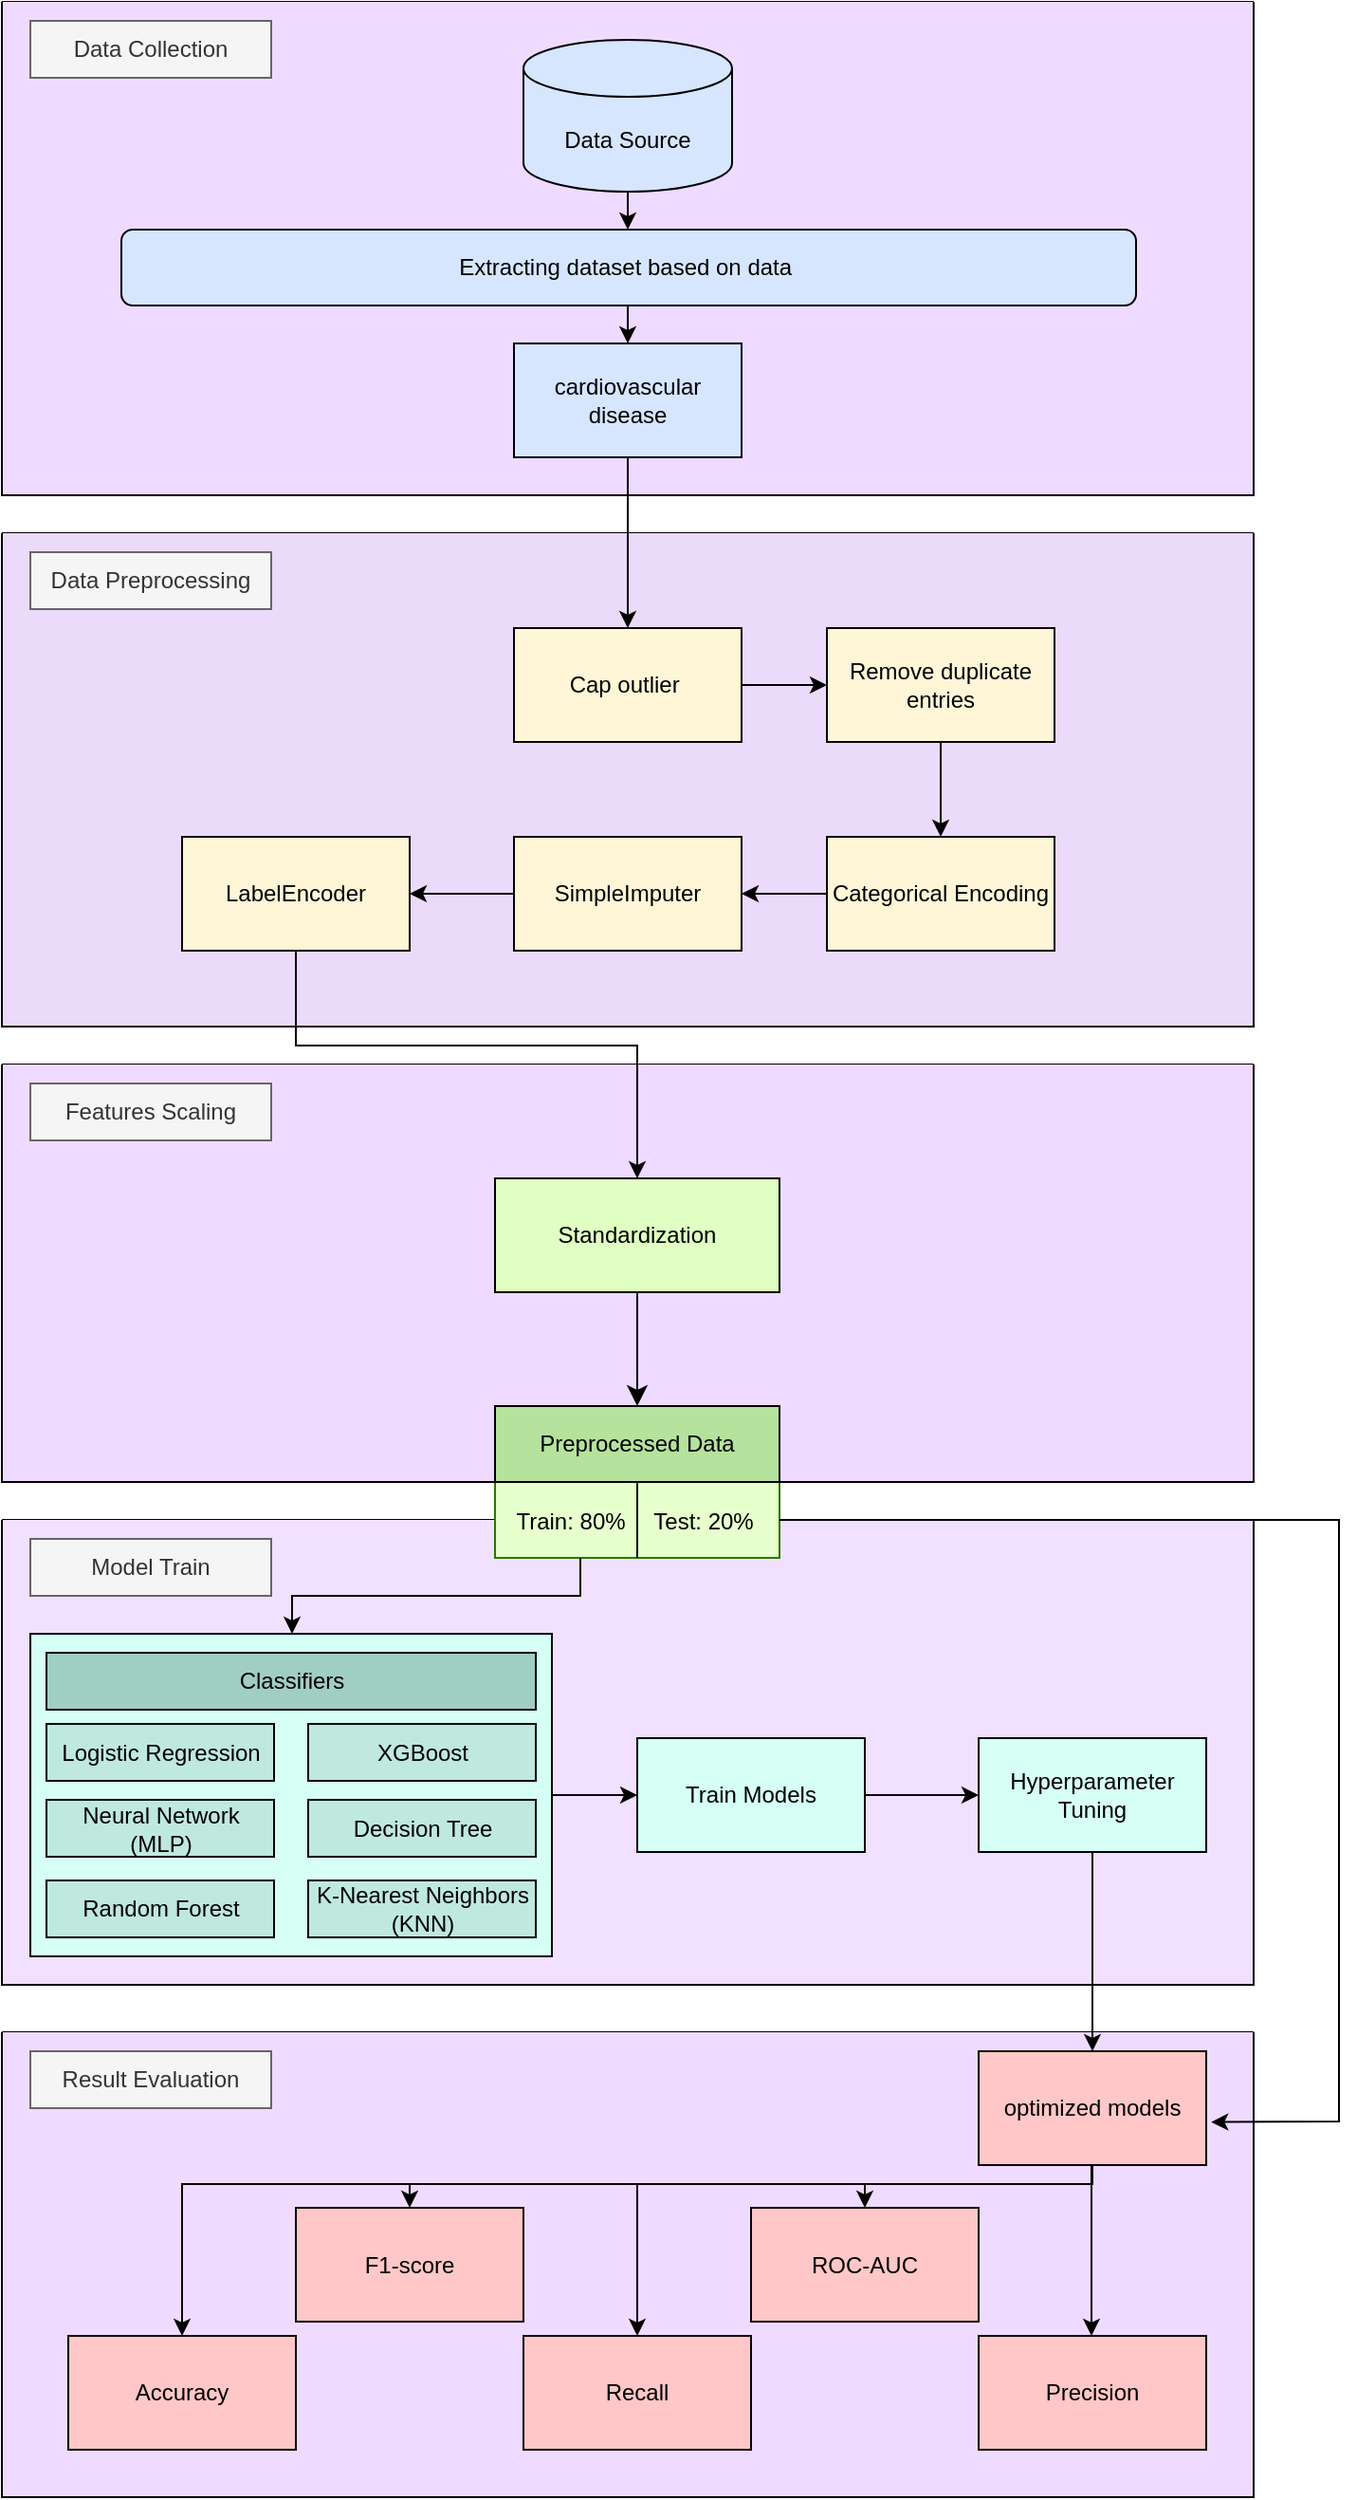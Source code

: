 <mxfile version="27.0.3">
  <diagram name="Page-1" id="PfKZMwIgy6VGALZis8Dc">
    <mxGraphModel dx="786" dy="451" grid="1" gridSize="10" guides="1" tooltips="1" connect="1" arrows="1" fold="1" page="1" pageScale="1" pageWidth="850" pageHeight="1100" math="0" shadow="0">
      <root>
        <mxCell id="0" />
        <mxCell id="1" parent="0" />
        <mxCell id="i6hXiYPeF73-tU8b1XCi-1" value="" style="swimlane;startSize=0;container=0;fillColor=light-dark(#f7e5ff, #ededed);swimlaneFillColor=light-dark(#f1e0ff, #ededed);" parent="1" vertex="1">
          <mxGeometry x="95" y="840" width="660" height="245" as="geometry" />
        </mxCell>
        <mxCell id="i6hXiYPeF73-tU8b1XCi-9" value="Model Train" style="text;html=1;align=center;verticalAlign=middle;whiteSpace=wrap;rounded=0;fillColor=#f5f5f5;fontColor=#333333;strokeColor=#666666;" parent="i6hXiYPeF73-tU8b1XCi-1" vertex="1">
          <mxGeometry x="15" y="10" width="127" height="30" as="geometry" />
        </mxCell>
        <mxCell id="i6hXiYPeF73-tU8b1XCi-32" value="" style="edgeStyle=orthogonalEdgeStyle;rounded=0;orthogonalLoop=1;jettySize=auto;html=1;" parent="i6hXiYPeF73-tU8b1XCi-1" source="i6hXiYPeF73-tU8b1XCi-11" target="i6hXiYPeF73-tU8b1XCi-31" edge="1">
          <mxGeometry relative="1" as="geometry" />
        </mxCell>
        <mxCell id="i6hXiYPeF73-tU8b1XCi-11" value="" style="rounded=0;whiteSpace=wrap;html=1;fillColor=light-dark(#d6fff5, #ededed);" parent="i6hXiYPeF73-tU8b1XCi-1" vertex="1">
          <mxGeometry x="15" y="60" width="275" height="170" as="geometry" />
        </mxCell>
        <mxCell id="i6hXiYPeF73-tU8b1XCi-12" value="Classifiers" style="rounded=0;whiteSpace=wrap;html=1;fillColor=light-dark(#a1cec3, #ededed);" parent="i6hXiYPeF73-tU8b1XCi-1" vertex="1">
          <mxGeometry x="23.5" y="70" width="258" height="30" as="geometry" />
        </mxCell>
        <mxCell id="i6hXiYPeF73-tU8b1XCi-13" value="&lt;span data-end=&quot;137&quot; data-start=&quot;114&quot;&gt;Logistic Regression&lt;/span&gt;" style="rounded=0;whiteSpace=wrap;html=1;fillColor=light-dark(#bfe8de, #EDEDED);" parent="i6hXiYPeF73-tU8b1XCi-1" vertex="1">
          <mxGeometry x="23.5" y="107.5" width="120" height="30" as="geometry" />
        </mxCell>
        <mxCell id="i6hXiYPeF73-tU8b1XCi-24" value="XGBoost" style="rounded=0;whiteSpace=wrap;html=1;fillColor=light-dark(#bfe8de, #EDEDED);" parent="i6hXiYPeF73-tU8b1XCi-1" vertex="1">
          <mxGeometry x="161.5" y="107.5" width="120" height="30" as="geometry" />
        </mxCell>
        <mxCell id="i6hXiYPeF73-tU8b1XCi-23" value="&lt;span data-end=&quot;700&quot; data-start=&quot;683&quot;&gt;Decision Tree&lt;/span&gt;" style="rounded=0;whiteSpace=wrap;html=1;fillColor=light-dark(#bfe8de, #EDEDED);" parent="i6hXiYPeF73-tU8b1XCi-1" vertex="1">
          <mxGeometry x="161.5" y="147.5" width="120" height="30" as="geometry" />
        </mxCell>
        <mxCell id="i6hXiYPeF73-tU8b1XCi-22" value="K-Nearest Neighbors (KNN)" style="rounded=0;whiteSpace=wrap;html=1;fillColor=light-dark(#bfe8de, #EDEDED);" parent="i6hXiYPeF73-tU8b1XCi-1" vertex="1">
          <mxGeometry x="161.5" y="190" width="120" height="30" as="geometry" />
        </mxCell>
        <mxCell id="i6hXiYPeF73-tU8b1XCi-21" value="Neural Network (MLP)" style="rounded=0;whiteSpace=wrap;html=1;fillColor=light-dark(#bfe8de, #EDEDED);" parent="i6hXiYPeF73-tU8b1XCi-1" vertex="1">
          <mxGeometry x="23.5" y="147.5" width="120" height="30" as="geometry" />
        </mxCell>
        <mxCell id="i6hXiYPeF73-tU8b1XCi-20" value="Random Forest" style="rounded=0;whiteSpace=wrap;html=1;fillColor=light-dark(#bfe8de, #EDEDED);" parent="i6hXiYPeF73-tU8b1XCi-1" vertex="1">
          <mxGeometry x="23.5" y="190" width="120" height="30" as="geometry" />
        </mxCell>
        <mxCell id="Agzg5IFcnS0c5Nz8dbDu-23" value="" style="edgeStyle=orthogonalEdgeStyle;rounded=0;orthogonalLoop=1;jettySize=auto;html=1;" edge="1" parent="i6hXiYPeF73-tU8b1XCi-1" source="i6hXiYPeF73-tU8b1XCi-31" target="Agzg5IFcnS0c5Nz8dbDu-22">
          <mxGeometry relative="1" as="geometry" />
        </mxCell>
        <mxCell id="i6hXiYPeF73-tU8b1XCi-31" value="&lt;font style=&quot;color: rgb(0, 0, 0);&quot;&gt;Train Models&lt;/font&gt;" style="rounded=0;whiteSpace=wrap;html=1;fillColor=light-dark(#d6fff5, #ffa7ff);fontColor=#ffffff;strokeColor=default;" parent="i6hXiYPeF73-tU8b1XCi-1" vertex="1">
          <mxGeometry x="335" y="115" width="120" height="60" as="geometry" />
        </mxCell>
        <mxCell id="Agzg5IFcnS0c5Nz8dbDu-22" value="Hyperparameter&#xa;Tuning" style="rounded=0;whiteSpace=wrap;fillColor=light-dark(#d6fff5, #ffa7ff);fontColor=light-dark(#000000, #121212);strokeColor=default;" vertex="1" parent="i6hXiYPeF73-tU8b1XCi-1">
          <mxGeometry x="515" y="115" width="120" height="60" as="geometry" />
        </mxCell>
        <mxCell id="j8199OsGkyXpgyM0app1-1" value="" style="swimlane;startSize=0;fillStyle=auto;fillColor=light-dark(#d6e6ff, #281D00);swimlaneFillColor=light-dark(#efdbff, #ededed);strokeColor=light-dark(#000000, #9577a3);gradientColor=none;" parent="1" vertex="1">
          <mxGeometry x="95" y="40" width="660" height="260" as="geometry" />
        </mxCell>
        <mxCell id="j8199OsGkyXpgyM0app1-18" value="" style="edgeStyle=orthogonalEdgeStyle;rounded=0;orthogonalLoop=1;jettySize=auto;html=1;entryX=0.5;entryY=0;entryDx=0;entryDy=0;" parent="j8199OsGkyXpgyM0app1-1" source="j8199OsGkyXpgyM0app1-2" target="j8199OsGkyXpgyM0app1-3" edge="1">
          <mxGeometry relative="1" as="geometry" />
        </mxCell>
        <mxCell id="j8199OsGkyXpgyM0app1-2" value="Data Source" style="shape=cylinder3;whiteSpace=wrap;html=1;boundedLbl=1;backgroundOutline=1;size=15;fillColor=light-dark(#d6e6ff, #24374b);gradientColor=none;" parent="j8199OsGkyXpgyM0app1-1" vertex="1">
          <mxGeometry x="275" y="20" width="110" height="80" as="geometry" />
        </mxCell>
        <mxCell id="j8199OsGkyXpgyM0app1-3" value="Extracting dataset based on data&amp;nbsp;" style="rounded=1;whiteSpace=wrap;html=1;fillColor=light-dark(#d6e6ff, #24374b);" parent="j8199OsGkyXpgyM0app1-1" vertex="1">
          <mxGeometry x="63" y="120" width="535" height="40" as="geometry" />
        </mxCell>
        <mxCell id="j8199OsGkyXpgyM0app1-5" value="&lt;span&gt;cardiovascular&lt;br&gt;disease&lt;/span&gt;" style="rounded=0;whiteSpace=wrap;html=1;fontFamily=Helvetica;fontSize=12;fillColor=light-dark(#d6e6ff, #281D00);" parent="j8199OsGkyXpgyM0app1-1" vertex="1">
          <mxGeometry x="270" y="180" width="120" height="60" as="geometry" />
        </mxCell>
        <mxCell id="j8199OsGkyXpgyM0app1-17" value="" style="endArrow=classic;html=1;rounded=0;entryX=0.5;entryY=0;entryDx=0;entryDy=0;" parent="j8199OsGkyXpgyM0app1-1" target="j8199OsGkyXpgyM0app1-5" edge="1">
          <mxGeometry width="50" height="50" relative="1" as="geometry">
            <mxPoint x="330" y="160" as="sourcePoint" />
            <mxPoint x="380" y="110" as="targetPoint" />
          </mxGeometry>
        </mxCell>
        <mxCell id="j8199OsGkyXpgyM0app1-26" value="&lt;div&gt;Data Collection&lt;/div&gt;" style="text;html=1;align=center;verticalAlign=middle;whiteSpace=wrap;rounded=0;fillColor=#f5f5f5;fontColor=#333333;strokeColor=#666666;" parent="j8199OsGkyXpgyM0app1-1" vertex="1">
          <mxGeometry x="15" y="10" width="127" height="30" as="geometry" />
        </mxCell>
        <mxCell id="j8199OsGkyXpgyM0app1-6" value="" style="swimlane;startSize=0;swimlaneFillColor=light-dark(#ecdafb, #ededed);" parent="1" vertex="1">
          <mxGeometry x="95" y="320" width="660" height="260" as="geometry" />
        </mxCell>
        <mxCell id="Agzg5IFcnS0c5Nz8dbDu-18" value="" style="edgeStyle=orthogonalEdgeStyle;rounded=0;orthogonalLoop=1;jettySize=auto;html=1;" edge="1" parent="j8199OsGkyXpgyM0app1-6" source="j8199OsGkyXpgyM0app1-9" target="Agzg5IFcnS0c5Nz8dbDu-9">
          <mxGeometry relative="1" as="geometry" />
        </mxCell>
        <mxCell id="j8199OsGkyXpgyM0app1-9" value="Remove duplicate entries" style="rounded=0;whiteSpace=wrap;html=1;fillColor=light-dark(#fef6d7, #281d00);" parent="j8199OsGkyXpgyM0app1-6" vertex="1">
          <mxGeometry x="435" y="50" width="120" height="60" as="geometry" />
        </mxCell>
        <mxCell id="Agzg5IFcnS0c5Nz8dbDu-16" value="" style="edgeStyle=orthogonalEdgeStyle;rounded=0;orthogonalLoop=1;jettySize=auto;html=1;" edge="1" parent="j8199OsGkyXpgyM0app1-6" source="j8199OsGkyXpgyM0app1-24" target="Agzg5IFcnS0c5Nz8dbDu-14">
          <mxGeometry relative="1" as="geometry" />
        </mxCell>
        <mxCell id="j8199OsGkyXpgyM0app1-24" value="&lt;span data-end=&quot;31&quot; data-start=&quot;14&quot;&gt;SimpleImputer&lt;/span&gt;" style="rounded=0;whiteSpace=wrap;html=1;fillColor=light-dark(#fef6d7, #543300);" parent="j8199OsGkyXpgyM0app1-6" vertex="1">
          <mxGeometry x="270" y="160" width="120" height="60" as="geometry" />
        </mxCell>
        <mxCell id="j8199OsGkyXpgyM0app1-27" value="&lt;div&gt;Data Preprocessing&lt;/div&gt;" style="text;html=1;align=center;verticalAlign=middle;whiteSpace=wrap;rounded=0;fillColor=#f5f5f5;fontColor=#333333;strokeColor=#666666;" parent="j8199OsGkyXpgyM0app1-6" vertex="1">
          <mxGeometry x="15" y="10" width="127" height="30" as="geometry" />
        </mxCell>
        <mxCell id="Agzg5IFcnS0c5Nz8dbDu-1" value="" style="edgeStyle=orthogonalEdgeStyle;rounded=0;orthogonalLoop=1;jettySize=auto;html=1;" edge="1" parent="j8199OsGkyXpgyM0app1-6" source="pQ0Z2_A2pilAzZAvQ04B-2" target="j8199OsGkyXpgyM0app1-9">
          <mxGeometry relative="1" as="geometry" />
        </mxCell>
        <mxCell id="pQ0Z2_A2pilAzZAvQ04B-2" value="Cap outlier&amp;nbsp;" style="rounded=0;whiteSpace=wrap;html=1;fillColor=light-dark(#fef6d7, #281d00);" parent="j8199OsGkyXpgyM0app1-6" vertex="1">
          <mxGeometry x="270" y="50" width="120" height="60" as="geometry" />
        </mxCell>
        <mxCell id="Agzg5IFcnS0c5Nz8dbDu-17" value="" style="edgeStyle=orthogonalEdgeStyle;rounded=0;orthogonalLoop=1;jettySize=auto;html=1;" edge="1" parent="j8199OsGkyXpgyM0app1-6" source="Agzg5IFcnS0c5Nz8dbDu-9" target="j8199OsGkyXpgyM0app1-24">
          <mxGeometry relative="1" as="geometry" />
        </mxCell>
        <mxCell id="Agzg5IFcnS0c5Nz8dbDu-9" value="Categorical Encoding" style="rounded=0;whiteSpace=wrap;html=1;fillColor=light-dark(#fef6d7, #281d00);" vertex="1" parent="j8199OsGkyXpgyM0app1-6">
          <mxGeometry x="435" y="160" width="120" height="60" as="geometry" />
        </mxCell>
        <mxCell id="Agzg5IFcnS0c5Nz8dbDu-14" value="LabelEncoder" style="rounded=0;fillColor=light-dark(#fef6d7, #543300);fontColor=default;whiteSpace=wrap;" vertex="1" parent="j8199OsGkyXpgyM0app1-6">
          <mxGeometry x="95" y="160" width="120" height="60" as="geometry" />
        </mxCell>
        <mxCell id="j8199OsGkyXpgyM0app1-13" value="" style="edgeStyle=orthogonalEdgeStyle;rounded=0;orthogonalLoop=1;jettySize=auto;html=1;" parent="1" source="j8199OsGkyXpgyM0app1-5" target="pQ0Z2_A2pilAzZAvQ04B-2" edge="1">
          <mxGeometry relative="1" as="geometry" />
        </mxCell>
        <mxCell id="j8199OsGkyXpgyM0app1-28" value="" style="swimlane;startSize=0;container=0;movable=1;resizable=1;rotatable=1;deletable=1;editable=1;locked=0;connectable=1;swimlaneFillColor=light-dark(#efdbff, #442e5a);fillColor=light-dark(#cff3aa, #ededed);" parent="1" vertex="1">
          <mxGeometry x="95" y="600" width="660" height="220" as="geometry" />
        </mxCell>
        <mxCell id="j8199OsGkyXpgyM0app1-63" value="" style="rounded=0;whiteSpace=wrap;html=1;strokeColor=#2D7600;align=center;verticalAlign=middle;fontFamily=Helvetica;fontSize=16;fontColor=#ffffff;horizontal=0;fillColor=light-dark(#e6ffcc, #4a890c);container=1;movable=1;resizable=1;rotatable=1;deletable=1;editable=1;locked=0;connectable=1;" parent="j8199OsGkyXpgyM0app1-28" vertex="1">
          <mxGeometry x="260" y="180" width="150" height="80" as="geometry" />
        </mxCell>
        <mxCell id="j8199OsGkyXpgyM0app1-36" value="Preprocessed Data" style="rounded=0;whiteSpace=wrap;html=1;container=1;movable=1;resizable=1;rotatable=1;deletable=1;editable=1;locked=0;connectable=1;fillColor=light-dark(#b5e29d, #ededed);" parent="j8199OsGkyXpgyM0app1-63" vertex="1">
          <mxGeometry width="150" height="40" as="geometry">
            <mxRectangle width="150" height="40" as="alternateBounds" />
          </mxGeometry>
        </mxCell>
        <mxCell id="j8199OsGkyXpgyM0app1-64" value="" style="endArrow=none;html=1;rounded=0;fontFamily=Helvetica;fontSize=16;fontColor=default;resizable=0;horizontal=0;entryX=0.5;entryY=1;entryDx=0;entryDy=0;exitX=0.5;exitY=1;exitDx=0;exitDy=0;movable=0;rotatable=0;deletable=0;editable=0;locked=1;connectable=0;" parent="j8199OsGkyXpgyM0app1-63" source="j8199OsGkyXpgyM0app1-63" target="j8199OsGkyXpgyM0app1-36" edge="1">
          <mxGeometry width="50" height="50" relative="1" as="geometry">
            <mxPoint x="65" y="-47.3" as="sourcePoint" />
            <mxPoint x="115" y="-81.087" as="targetPoint" />
          </mxGeometry>
        </mxCell>
        <mxCell id="j8199OsGkyXpgyM0app1-65" value="&lt;span style=&quot;font-size: 12px;&quot;&gt;Train: 80%&lt;/span&gt;" style="text;html=1;align=center;verticalAlign=middle;whiteSpace=wrap;rounded=0;fontFamily=Helvetica;fontSize=16;fontColor=default;horizontal=0;rotation=90;movable=1;resizable=1;rotatable=1;deletable=1;editable=1;locked=0;connectable=1;" parent="j8199OsGkyXpgyM0app1-63" vertex="1">
          <mxGeometry x="30" y="27.438" width="20" height="64.022" as="geometry" />
        </mxCell>
        <mxCell id="j8199OsGkyXpgyM0app1-66" value="&lt;span style=&quot;font-size: 12px;&quot;&gt;Test: 20%&lt;/span&gt;" style="text;html=1;align=center;verticalAlign=middle;whiteSpace=wrap;rounded=0;fontFamily=Helvetica;fontSize=16;fontColor=default;horizontal=0;rotation=90;movable=0;resizable=0;rotatable=0;deletable=0;editable=0;locked=1;connectable=0;" parent="j8199OsGkyXpgyM0app1-63" vertex="1">
          <mxGeometry x="100" y="27.438" width="20" height="64.022" as="geometry" />
        </mxCell>
        <mxCell id="j8199OsGkyXpgyM0app1-30" value="Standardization" style="rounded=0;whiteSpace=wrap;html=1;fillColor=light-dark(#e0ffc2, #214210);" parent="j8199OsGkyXpgyM0app1-28" vertex="1">
          <mxGeometry x="260" y="60" width="150" height="60" as="geometry" />
        </mxCell>
        <mxCell id="pQ0Z2_A2pilAzZAvQ04B-1" value="" style="edgeStyle=none;curved=1;rounded=0;orthogonalLoop=1;jettySize=auto;html=1;fontSize=12;startSize=8;endSize=8;entryX=0.5;entryY=0;entryDx=0;entryDy=0;" parent="j8199OsGkyXpgyM0app1-28" source="j8199OsGkyXpgyM0app1-30" target="j8199OsGkyXpgyM0app1-36" edge="1">
          <mxGeometry relative="1" as="geometry" />
        </mxCell>
        <mxCell id="j8199OsGkyXpgyM0app1-38" value="&lt;div&gt;&lt;span style=&quot;background-color: transparent; color: light-dark(rgb(51, 51, 51), rgb(193, 193, 193));&quot;&gt;Features Scaling&lt;/span&gt;&lt;/div&gt;" style="text;html=1;align=center;verticalAlign=middle;whiteSpace=wrap;rounded=0;fillColor=#f5f5f5;fontColor=#333333;strokeColor=#666666;" parent="1" vertex="1">
          <mxGeometry x="110" y="610" width="127" height="30" as="geometry" />
        </mxCell>
        <mxCell id="i6hXiYPeF73-tU8b1XCi-33" value="" style="swimlane;startSize=0;container=0;fillColor=light-dark(#f7e5ff, #ededed);swimlaneFillColor=light-dark(#efdbff, #ededed);" parent="1" vertex="1">
          <mxGeometry x="95" y="1110" width="660" height="245" as="geometry" />
        </mxCell>
        <mxCell id="i6hXiYPeF73-tU8b1XCi-34" value="Result Evaluation" style="text;html=1;align=center;verticalAlign=middle;whiteSpace=wrap;rounded=0;fillColor=#f5f5f5;fontColor=#333333;strokeColor=#666666;" parent="i6hXiYPeF73-tU8b1XCi-33" vertex="1">
          <mxGeometry x="15" y="10" width="127" height="30" as="geometry" />
        </mxCell>
        <mxCell id="i6hXiYPeF73-tU8b1XCi-45" style="edgeStyle=orthogonalEdgeStyle;rounded=0;orthogonalLoop=1;jettySize=auto;html=1;exitX=0;exitY=1;exitDx=0;exitDy=0;" parent="i6hXiYPeF73-tU8b1XCi-33" edge="1">
          <mxGeometry relative="1" as="geometry">
            <mxPoint x="152.5" y="100" as="targetPoint" />
          </mxGeometry>
        </mxCell>
        <mxCell id="Agzg5IFcnS0c5Nz8dbDu-46" value="" style="edgeStyle=orthogonalEdgeStyle;rounded=0;orthogonalLoop=1;jettySize=auto;html=1;entryX=0.5;entryY=0;entryDx=0;entryDy=0;" edge="1" parent="i6hXiYPeF73-tU8b1XCi-33" source="Agzg5IFcnS0c5Nz8dbDu-38" target="Agzg5IFcnS0c5Nz8dbDu-42">
          <mxGeometry relative="1" as="geometry">
            <Array as="points">
              <mxPoint x="575" y="80" />
              <mxPoint x="455" y="80" />
            </Array>
          </mxGeometry>
        </mxCell>
        <mxCell id="Agzg5IFcnS0c5Nz8dbDu-38" value="optimized models" style="rounded=0;whiteSpace=wrap;fillColor=light-dark(#ffc7c7, #ededed);fontColor=light-dark(#000000, #121212);strokeColor=default;" vertex="1" parent="i6hXiYPeF73-tU8b1XCi-33">
          <mxGeometry x="515" y="10" width="120" height="60" as="geometry" />
        </mxCell>
        <mxCell id="Agzg5IFcnS0c5Nz8dbDu-45" value="Accuracy" style="rounded=0;whiteSpace=wrap;fillColor=light-dark(#ffc7c7, #ededed);" vertex="1" parent="i6hXiYPeF73-tU8b1XCi-33">
          <mxGeometry x="35" y="160" width="120" height="60" as="geometry" />
        </mxCell>
        <mxCell id="Agzg5IFcnS0c5Nz8dbDu-44" value="F1-score" style="rounded=0;whiteSpace=wrap;html=1;fillColor=light-dark(#ffc7c7, #EDEDED);" vertex="1" parent="i6hXiYPeF73-tU8b1XCi-33">
          <mxGeometry x="155" y="92.5" width="120" height="60" as="geometry" />
        </mxCell>
        <mxCell id="Agzg5IFcnS0c5Nz8dbDu-43" value="Recall" style="rounded=0;whiteSpace=wrap;html=1;fillColor=light-dark(#ffc7c7, #EDEDED);" vertex="1" parent="i6hXiYPeF73-tU8b1XCi-33">
          <mxGeometry x="275" y="160" width="120" height="60" as="geometry" />
        </mxCell>
        <mxCell id="Agzg5IFcnS0c5Nz8dbDu-42" value="ROC-AUC" style="rounded=0;whiteSpace=wrap;html=1;fillColor=light-dark(#ffc7c7, #EDEDED);" vertex="1" parent="i6hXiYPeF73-tU8b1XCi-33">
          <mxGeometry x="395" y="92.5" width="120" height="60" as="geometry" />
        </mxCell>
        <mxCell id="Agzg5IFcnS0c5Nz8dbDu-41" value="Precision" style="rounded=0;whiteSpace=wrap;html=1;fillColor=light-dark(#ffc7c7, #EDEDED);" vertex="1" parent="i6hXiYPeF73-tU8b1XCi-33">
          <mxGeometry x="515" y="160" width="120" height="60" as="geometry" />
        </mxCell>
        <mxCell id="Agzg5IFcnS0c5Nz8dbDu-49" value="" style="endArrow=classic;html=1;rounded=0;entryX=0.5;entryY=0;entryDx=0;entryDy=0;" edge="1" parent="i6hXiYPeF73-tU8b1XCi-33">
          <mxGeometry width="50" height="50" relative="1" as="geometry">
            <mxPoint x="574.5" y="70" as="sourcePoint" />
            <mxPoint x="574.5" y="160" as="targetPoint" />
          </mxGeometry>
        </mxCell>
        <mxCell id="Agzg5IFcnS0c5Nz8dbDu-15" value="" style="edgeStyle=orthogonalEdgeStyle;rounded=0;orthogonalLoop=1;jettySize=auto;html=1;entryX=0.5;entryY=0;entryDx=0;entryDy=0;" edge="1" parent="1" source="Agzg5IFcnS0c5Nz8dbDu-14" target="j8199OsGkyXpgyM0app1-30">
          <mxGeometry relative="1" as="geometry">
            <Array as="points">
              <mxPoint x="250" y="590" />
              <mxPoint x="430" y="590" />
            </Array>
          </mxGeometry>
        </mxCell>
        <mxCell id="Agzg5IFcnS0c5Nz8dbDu-21" value="" style="edgeStyle=orthogonalEdgeStyle;rounded=0;orthogonalLoop=1;jettySize=auto;html=1;" edge="1" parent="1" source="j8199OsGkyXpgyM0app1-63" target="i6hXiYPeF73-tU8b1XCi-11">
          <mxGeometry relative="1" as="geometry">
            <Array as="points">
              <mxPoint x="400" y="880" />
              <mxPoint x="248" y="880" />
            </Array>
          </mxGeometry>
        </mxCell>
        <mxCell id="Agzg5IFcnS0c5Nz8dbDu-39" value="" style="edgeStyle=orthogonalEdgeStyle;rounded=0;orthogonalLoop=1;jettySize=auto;html=1;" edge="1" parent="1" source="Agzg5IFcnS0c5Nz8dbDu-22" target="Agzg5IFcnS0c5Nz8dbDu-38">
          <mxGeometry relative="1" as="geometry" />
        </mxCell>
        <mxCell id="Agzg5IFcnS0c5Nz8dbDu-47" value="" style="endArrow=classic;rounded=0;entryX=0.5;entryY=0;entryDx=0;entryDy=0;html=1;" edge="1" parent="1" target="Agzg5IFcnS0c5Nz8dbDu-44">
          <mxGeometry width="50" height="50" relative="1" as="geometry">
            <mxPoint x="550" y="1190" as="sourcePoint" />
            <mxPoint x="500" y="1280" as="targetPoint" />
            <Array as="points">
              <mxPoint x="310" y="1190" />
            </Array>
          </mxGeometry>
        </mxCell>
        <mxCell id="Agzg5IFcnS0c5Nz8dbDu-48" value="" style="endArrow=classic;rounded=0;entryX=0.5;entryY=0;entryDx=0;entryDy=0;html=1;" edge="1" parent="1" target="Agzg5IFcnS0c5Nz8dbDu-43">
          <mxGeometry width="50" height="50" relative="1" as="geometry">
            <mxPoint x="430" y="1190" as="sourcePoint" />
            <mxPoint x="500" y="1280" as="targetPoint" />
          </mxGeometry>
        </mxCell>
        <mxCell id="Agzg5IFcnS0c5Nz8dbDu-50" value="" style="endArrow=classic;rounded=0;entryX=0.5;entryY=0;entryDx=0;entryDy=0;html=1;" edge="1" parent="1" target="Agzg5IFcnS0c5Nz8dbDu-45">
          <mxGeometry width="50" height="50" relative="1" as="geometry">
            <mxPoint x="310" y="1190" as="sourcePoint" />
            <mxPoint x="500" y="1280" as="targetPoint" />
            <Array as="points">
              <mxPoint x="190" y="1190" />
            </Array>
          </mxGeometry>
        </mxCell>
        <mxCell id="Agzg5IFcnS0c5Nz8dbDu-51" value="" style="endArrow=classic;html=1;rounded=0;exitX=1;exitY=0.75;exitDx=0;exitDy=0;entryX=1.022;entryY=0.622;entryDx=0;entryDy=0;entryPerimeter=0;" edge="1" parent="1" source="j8199OsGkyXpgyM0app1-63" target="Agzg5IFcnS0c5Nz8dbDu-38">
          <mxGeometry width="50" height="50" relative="1" as="geometry">
            <mxPoint x="450" y="850" as="sourcePoint" />
            <mxPoint x="800" y="870" as="targetPoint" />
            <Array as="points">
              <mxPoint x="800" y="840" />
              <mxPoint x="800" y="1157" />
            </Array>
          </mxGeometry>
        </mxCell>
      </root>
    </mxGraphModel>
  </diagram>
</mxfile>
